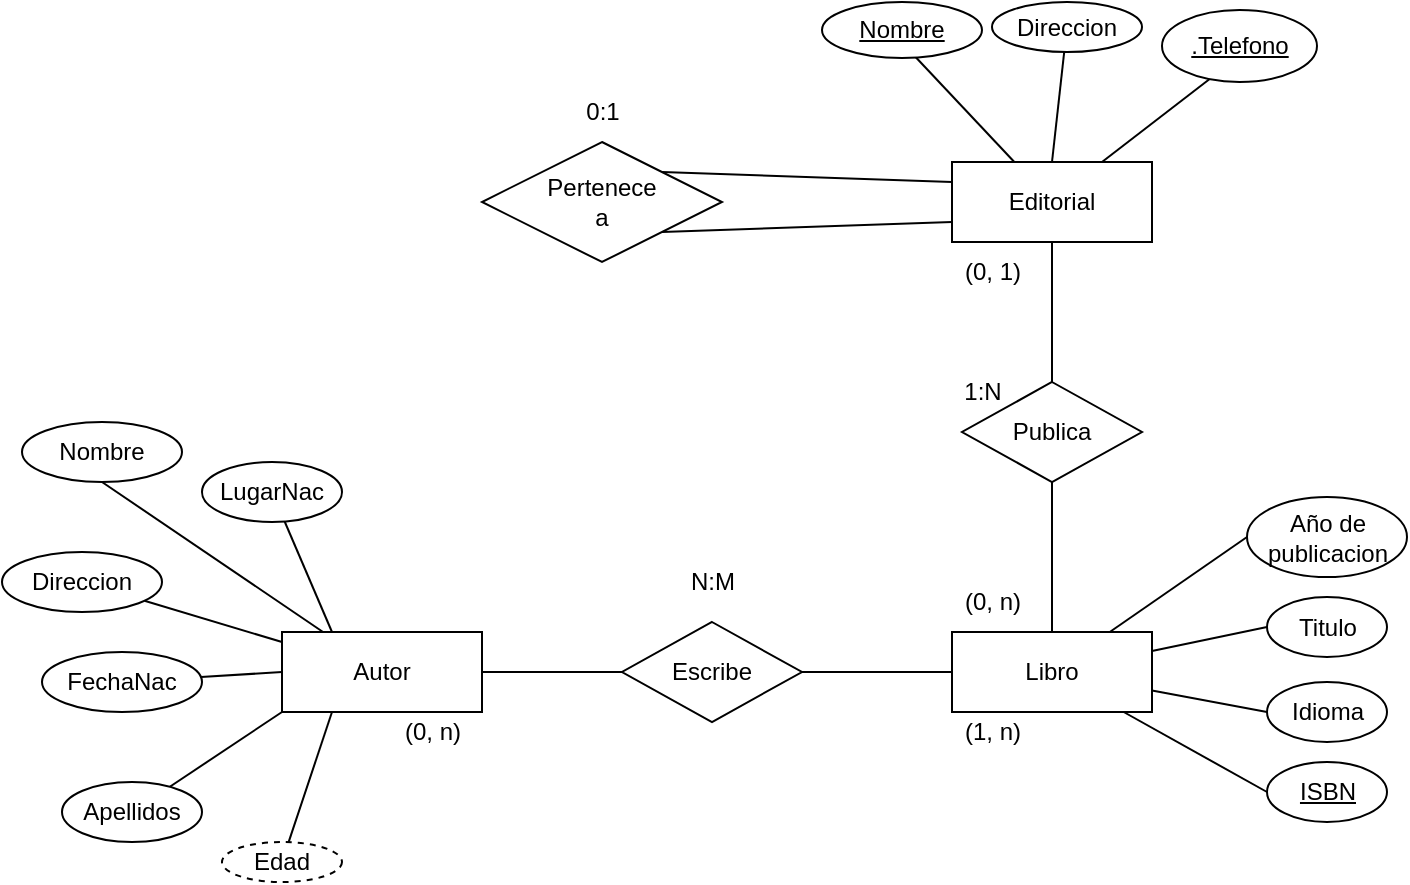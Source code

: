 <mxfile version="20.4.0" type="device"><diagram id="FOPGOg96CmPPepujIOJa" name="Página-1"><mxGraphModel dx="782" dy="698" grid="1" gridSize="10" guides="1" tooltips="1" connect="1" arrows="1" fold="1" page="1" pageScale="1" pageWidth="827" pageHeight="1169" math="0" shadow="0"><root><mxCell id="0"/><mxCell id="1" parent="0"/><mxCell id="xcvh3BNSPB3ThsiXG6CL-12" style="edgeStyle=none;rounded=0;orthogonalLoop=1;jettySize=auto;html=1;entryX=0;entryY=0.5;entryDx=0;entryDy=0;endArrow=none;endFill=0;" edge="1" parent="1" source="WEvSPT0M6-_c_zvgDNCO-1" target="xcvh3BNSPB3ThsiXG6CL-9"><mxGeometry relative="1" as="geometry"/></mxCell><mxCell id="xcvh3BNSPB3ThsiXG6CL-13" style="edgeStyle=none;rounded=0;orthogonalLoop=1;jettySize=auto;html=1;entryX=0;entryY=0.5;entryDx=0;entryDy=0;endArrow=none;endFill=0;" edge="1" parent="1" source="WEvSPT0M6-_c_zvgDNCO-1" target="xcvh3BNSPB3ThsiXG6CL-8"><mxGeometry relative="1" as="geometry"/></mxCell><mxCell id="xcvh3BNSPB3ThsiXG6CL-14" style="edgeStyle=none;rounded=0;orthogonalLoop=1;jettySize=auto;html=1;entryX=0;entryY=0.5;entryDx=0;entryDy=0;endArrow=none;endFill=0;" edge="1" parent="1" source="WEvSPT0M6-_c_zvgDNCO-1" target="xcvh3BNSPB3ThsiXG6CL-10"><mxGeometry relative="1" as="geometry"/></mxCell><mxCell id="xcvh3BNSPB3ThsiXG6CL-15" style="edgeStyle=none;rounded=0;orthogonalLoop=1;jettySize=auto;html=1;entryX=0;entryY=0.5;entryDx=0;entryDy=0;endArrow=none;endFill=0;" edge="1" parent="1" source="WEvSPT0M6-_c_zvgDNCO-1" target="xcvh3BNSPB3ThsiXG6CL-11"><mxGeometry relative="1" as="geometry"/></mxCell><mxCell id="WEvSPT0M6-_c_zvgDNCO-1" value="Libro" style="whiteSpace=wrap;html=1;align=center;" parent="1" vertex="1"><mxGeometry x="495" y="405" width="100" height="40" as="geometry"/></mxCell><mxCell id="xcvh3BNSPB3ThsiXG6CL-5" style="rounded=0;orthogonalLoop=1;jettySize=auto;html=1;endArrow=none;endFill=0;" edge="1" parent="1" source="WEvSPT0M6-_c_zvgDNCO-2"><mxGeometry relative="1" as="geometry"><mxPoint x="475.953" y="116.637" as="targetPoint"/></mxGeometry></mxCell><mxCell id="WEvSPT0M6-_c_zvgDNCO-2" value="Editorial" style="whiteSpace=wrap;html=1;align=center;" parent="1" vertex="1"><mxGeometry x="495" y="170" width="100" height="40" as="geometry"/></mxCell><mxCell id="xcvh3BNSPB3ThsiXG6CL-37" style="edgeStyle=none;rounded=0;orthogonalLoop=1;jettySize=auto;html=1;entryX=0.5;entryY=1;entryDx=0;entryDy=0;endArrow=none;endFill=0;" edge="1" parent="1" source="WEvSPT0M6-_c_zvgDNCO-3" target="xcvh3BNSPB3ThsiXG6CL-32"><mxGeometry relative="1" as="geometry"/></mxCell><mxCell id="xcvh3BNSPB3ThsiXG6CL-38" style="edgeStyle=none;rounded=0;orthogonalLoop=1;jettySize=auto;html=1;endArrow=none;endFill=0;" edge="1" parent="1" source="WEvSPT0M6-_c_zvgDNCO-3" target="xcvh3BNSPB3ThsiXG6CL-35"><mxGeometry relative="1" as="geometry"/></mxCell><mxCell id="WEvSPT0M6-_c_zvgDNCO-3" value="Autor" style="whiteSpace=wrap;html=1;align=center;" parent="1" vertex="1"><mxGeometry x="160" y="405" width="100" height="40" as="geometry"/></mxCell><mxCell id="WEvSPT0M6-_c_zvgDNCO-4" value="" style="endArrow=none;html=1;rounded=0;entryX=0.5;entryY=0;entryDx=0;entryDy=0;exitX=0.5;exitY=1;exitDx=0;exitDy=0;" parent="1" source="WEvSPT0M6-_c_zvgDNCO-6" target="WEvSPT0M6-_c_zvgDNCO-1" edge="1"><mxGeometry relative="1" as="geometry"><mxPoint x="550" y="270" as="sourcePoint"/><mxPoint x="790" y="470" as="targetPoint"/></mxGeometry></mxCell><mxCell id="WEvSPT0M6-_c_zvgDNCO-6" value="Publica" style="shape=rhombus;perimeter=rhombusPerimeter;whiteSpace=wrap;html=1;align=center;" parent="1" vertex="1"><mxGeometry x="500" y="280" width="90" height="50" as="geometry"/></mxCell><mxCell id="WEvSPT0M6-_c_zvgDNCO-9" value="" style="endArrow=none;html=1;rounded=0;entryX=0.5;entryY=0;entryDx=0;entryDy=0;exitX=0.5;exitY=1;exitDx=0;exitDy=0;" parent="1" source="WEvSPT0M6-_c_zvgDNCO-2" target="WEvSPT0M6-_c_zvgDNCO-6" edge="1"><mxGeometry relative="1" as="geometry"><mxPoint x="545" y="170" as="sourcePoint"/><mxPoint x="570" y="190" as="targetPoint"/></mxGeometry></mxCell><mxCell id="WEvSPT0M6-_c_zvgDNCO-10" value="Escribe" style="shape=rhombus;perimeter=rhombusPerimeter;whiteSpace=wrap;html=1;align=center;" parent="1" vertex="1"><mxGeometry x="330" y="400" width="90" height="50" as="geometry"/></mxCell><mxCell id="WEvSPT0M6-_c_zvgDNCO-13" value="" style="endArrow=none;html=1;rounded=0;exitX=1;exitY=0.5;exitDx=0;exitDy=0;entryX=0;entryY=0.5;entryDx=0;entryDy=0;" parent="1" source="WEvSPT0M6-_c_zvgDNCO-3" target="WEvSPT0M6-_c_zvgDNCO-10" edge="1"><mxGeometry relative="1" as="geometry"><mxPoint x="460" y="480" as="sourcePoint"/><mxPoint x="620" y="480" as="targetPoint"/></mxGeometry></mxCell><mxCell id="WEvSPT0M6-_c_zvgDNCO-14" value="" style="endArrow=none;html=1;rounded=0;exitX=1;exitY=0.5;exitDx=0;exitDy=0;entryX=0;entryY=0.5;entryDx=0;entryDy=0;" parent="1" source="WEvSPT0M6-_c_zvgDNCO-10" target="WEvSPT0M6-_c_zvgDNCO-1" edge="1"><mxGeometry relative="1" as="geometry"><mxPoint x="400" y="430" as="sourcePoint"/><mxPoint x="500" y="425" as="targetPoint"/></mxGeometry></mxCell><mxCell id="WEvSPT0M6-_c_zvgDNCO-15" value="(1, n)" style="text;html=1;align=center;verticalAlign=middle;resizable=0;points=[];autosize=1;strokeColor=none;fillColor=none;" parent="1" vertex="1"><mxGeometry x="490" y="440" width="50" height="30" as="geometry"/></mxCell><mxCell id="WEvSPT0M6-_c_zvgDNCO-16" value="(0, n)" style="text;html=1;align=center;verticalAlign=middle;resizable=0;points=[];autosize=1;strokeColor=none;fillColor=none;" parent="1" vertex="1"><mxGeometry x="210" y="440" width="50" height="30" as="geometry"/></mxCell><mxCell id="WEvSPT0M6-_c_zvgDNCO-18" value="(0, 1)" style="text;html=1;align=center;verticalAlign=middle;resizable=0;points=[];autosize=1;strokeColor=none;fillColor=none;" parent="1" vertex="1"><mxGeometry x="490" y="210" width="50" height="30" as="geometry"/></mxCell><mxCell id="WEvSPT0M6-_c_zvgDNCO-19" value="N:M" style="text;html=1;align=center;verticalAlign=middle;resizable=0;points=[];autosize=1;strokeColor=none;fillColor=none;" parent="1" vertex="1"><mxGeometry x="350" y="365" width="50" height="30" as="geometry"/></mxCell><mxCell id="WEvSPT0M6-_c_zvgDNCO-20" value="(0, n)" style="text;html=1;align=center;verticalAlign=middle;resizable=0;points=[];autosize=1;strokeColor=none;fillColor=none;" parent="1" vertex="1"><mxGeometry x="490" y="375" width="50" height="30" as="geometry"/></mxCell><mxCell id="WEvSPT0M6-_c_zvgDNCO-21" value="Pertenece&lt;br&gt;a" style="shape=rhombus;perimeter=rhombusPerimeter;whiteSpace=wrap;html=1;align=center;" parent="1" vertex="1"><mxGeometry x="260" y="160" width="120" height="60" as="geometry"/></mxCell><mxCell id="WEvSPT0M6-_c_zvgDNCO-24" value="" style="endArrow=none;html=1;rounded=0;exitX=1;exitY=0;exitDx=0;exitDy=0;entryX=0;entryY=0.25;entryDx=0;entryDy=0;" parent="1" source="WEvSPT0M6-_c_zvgDNCO-21" target="WEvSPT0M6-_c_zvgDNCO-2" edge="1"><mxGeometry width="50" height="50" relative="1" as="geometry"><mxPoint x="410" y="190" as="sourcePoint"/><mxPoint x="460" y="140" as="targetPoint"/></mxGeometry></mxCell><mxCell id="WEvSPT0M6-_c_zvgDNCO-25" value="" style="endArrow=none;html=1;rounded=0;exitX=1;exitY=1;exitDx=0;exitDy=0;entryX=0;entryY=0.75;entryDx=0;entryDy=0;" parent="1" source="WEvSPT0M6-_c_zvgDNCO-21" target="WEvSPT0M6-_c_zvgDNCO-2" edge="1"><mxGeometry relative="1" as="geometry"><mxPoint x="350" y="210" as="sourcePoint"/><mxPoint x="510" y="210" as="targetPoint"/></mxGeometry></mxCell><mxCell id="WEvSPT0M6-_c_zvgDNCO-26" value="0:1" style="text;html=1;align=center;verticalAlign=middle;resizable=0;points=[];autosize=1;strokeColor=none;fillColor=none;" parent="1" vertex="1"><mxGeometry x="300" y="130" width="40" height="30" as="geometry"/></mxCell><mxCell id="WEvSPT0M6-_c_zvgDNCO-27" value="1:N" style="text;html=1;align=center;verticalAlign=middle;resizable=0;points=[];autosize=1;strokeColor=none;fillColor=none;" parent="1" vertex="1"><mxGeometry x="490" y="270" width="40" height="30" as="geometry"/></mxCell><mxCell id="xcvh3BNSPB3ThsiXG6CL-6" style="edgeStyle=none;rounded=0;orthogonalLoop=1;jettySize=auto;html=1;entryX=0.5;entryY=0;entryDx=0;entryDy=0;endArrow=none;endFill=0;" edge="1" parent="1" source="xcvh3BNSPB3ThsiXG6CL-2" target="WEvSPT0M6-_c_zvgDNCO-2"><mxGeometry relative="1" as="geometry"/></mxCell><mxCell id="xcvh3BNSPB3ThsiXG6CL-2" value="Direccion" style="ellipse;whiteSpace=wrap;html=1;align=center;strokeColor=default;" vertex="1" parent="1"><mxGeometry x="515" y="90" width="75" height="25" as="geometry"/></mxCell><mxCell id="xcvh3BNSPB3ThsiXG6CL-7" style="edgeStyle=none;rounded=0;orthogonalLoop=1;jettySize=auto;html=1;entryX=0.75;entryY=0;entryDx=0;entryDy=0;endArrow=none;endFill=0;exitX=0.316;exitY=0.944;exitDx=0;exitDy=0;exitPerimeter=0;" edge="1" parent="1" source="xcvh3BNSPB3ThsiXG6CL-47" target="WEvSPT0M6-_c_zvgDNCO-2"><mxGeometry relative="1" as="geometry"><mxPoint x="632.894" y="115.209" as="sourcePoint"/></mxGeometry></mxCell><mxCell id="xcvh3BNSPB3ThsiXG6CL-8" value="Titulo&lt;br&gt;" style="ellipse;whiteSpace=wrap;html=1;align=center;strokeColor=default;" vertex="1" parent="1"><mxGeometry x="652.5" y="387.5" width="60" height="30" as="geometry"/></mxCell><mxCell id="xcvh3BNSPB3ThsiXG6CL-9" value="Año de publicacion" style="ellipse;whiteSpace=wrap;html=1;align=center;strokeColor=default;" vertex="1" parent="1"><mxGeometry x="642.5" y="337.5" width="80" height="40" as="geometry"/></mxCell><mxCell id="xcvh3BNSPB3ThsiXG6CL-10" value="Idioma" style="ellipse;whiteSpace=wrap;html=1;align=center;strokeColor=default;" vertex="1" parent="1"><mxGeometry x="652.5" y="430" width="60" height="30" as="geometry"/></mxCell><mxCell id="xcvh3BNSPB3ThsiXG6CL-11" value="ISBN" style="ellipse;whiteSpace=wrap;html=1;align=center;fontStyle=4;strokeColor=default;" vertex="1" parent="1"><mxGeometry x="652.5" y="470" width="60" height="30" as="geometry"/></mxCell><mxCell id="xcvh3BNSPB3ThsiXG6CL-32" value="Nombre" style="ellipse;whiteSpace=wrap;html=1;align=center;strokeColor=default;" vertex="1" parent="1"><mxGeometry x="30" y="300" width="80" height="30" as="geometry"/></mxCell><mxCell id="xcvh3BNSPB3ThsiXG6CL-40" style="edgeStyle=none;rounded=0;orthogonalLoop=1;jettySize=auto;html=1;entryX=0;entryY=1;entryDx=0;entryDy=0;endArrow=none;endFill=0;" edge="1" parent="1" source="xcvh3BNSPB3ThsiXG6CL-33" target="WEvSPT0M6-_c_zvgDNCO-3"><mxGeometry relative="1" as="geometry"/></mxCell><mxCell id="xcvh3BNSPB3ThsiXG6CL-33" value="Apellidos" style="ellipse;whiteSpace=wrap;html=1;align=center;strokeColor=default;" vertex="1" parent="1"><mxGeometry x="50" y="480" width="70" height="30" as="geometry"/></mxCell><mxCell id="xcvh3BNSPB3ThsiXG6CL-39" style="edgeStyle=none;rounded=0;orthogonalLoop=1;jettySize=auto;html=1;entryX=0;entryY=0.5;entryDx=0;entryDy=0;endArrow=none;endFill=0;" edge="1" parent="1" source="xcvh3BNSPB3ThsiXG6CL-34" target="WEvSPT0M6-_c_zvgDNCO-3"><mxGeometry relative="1" as="geometry"/></mxCell><mxCell id="xcvh3BNSPB3ThsiXG6CL-34" value="FechaNac" style="ellipse;whiteSpace=wrap;html=1;align=center;strokeColor=default;" vertex="1" parent="1"><mxGeometry x="40" y="415" width="80" height="30" as="geometry"/></mxCell><mxCell id="xcvh3BNSPB3ThsiXG6CL-35" value="Direccion" style="ellipse;whiteSpace=wrap;html=1;align=center;strokeColor=default;" vertex="1" parent="1"><mxGeometry x="20" y="365" width="80" height="30" as="geometry"/></mxCell><mxCell id="xcvh3BNSPB3ThsiXG6CL-36" style="edgeStyle=none;rounded=0;orthogonalLoop=1;jettySize=auto;html=1;exitX=0;exitY=1;exitDx=0;exitDy=0;endArrow=none;endFill=0;" edge="1" parent="1" source="xcvh3BNSPB3ThsiXG6CL-34" target="xcvh3BNSPB3ThsiXG6CL-34"><mxGeometry relative="1" as="geometry"/></mxCell><mxCell id="xcvh3BNSPB3ThsiXG6CL-45" style="edgeStyle=none;rounded=0;orthogonalLoop=1;jettySize=auto;html=1;entryX=0.25;entryY=0;entryDx=0;entryDy=0;endArrow=none;endFill=0;" edge="1" parent="1" source="xcvh3BNSPB3ThsiXG6CL-41" target="WEvSPT0M6-_c_zvgDNCO-3"><mxGeometry relative="1" as="geometry"/></mxCell><mxCell id="xcvh3BNSPB3ThsiXG6CL-41" value="LugarNac" style="ellipse;whiteSpace=wrap;html=1;align=center;strokeColor=default;" vertex="1" parent="1"><mxGeometry x="120" y="320" width="70" height="30" as="geometry"/></mxCell><mxCell id="xcvh3BNSPB3ThsiXG6CL-43" style="edgeStyle=none;rounded=0;orthogonalLoop=1;jettySize=auto;html=1;entryX=0.25;entryY=1;entryDx=0;entryDy=0;endArrow=none;endFill=0;" edge="1" parent="1" source="xcvh3BNSPB3ThsiXG6CL-42" target="WEvSPT0M6-_c_zvgDNCO-3"><mxGeometry relative="1" as="geometry"/></mxCell><mxCell id="xcvh3BNSPB3ThsiXG6CL-42" value="Edad" style="ellipse;whiteSpace=wrap;html=1;align=center;dashed=1;strokeColor=default;" vertex="1" parent="1"><mxGeometry x="130" y="510" width="60" height="20" as="geometry"/></mxCell><mxCell id="xcvh3BNSPB3ThsiXG6CL-46" value="Nombre" style="ellipse;whiteSpace=wrap;html=1;align=center;fontStyle=4;" vertex="1" parent="1"><mxGeometry x="430" y="90" width="80" height="28" as="geometry"/></mxCell><mxCell id="xcvh3BNSPB3ThsiXG6CL-47" value=".Telefono" style="ellipse;whiteSpace=wrap;html=1;align=center;fontStyle=4;" vertex="1" parent="1"><mxGeometry x="600" y="94" width="77.5" height="36" as="geometry"/></mxCell></root></mxGraphModel></diagram></mxfile>